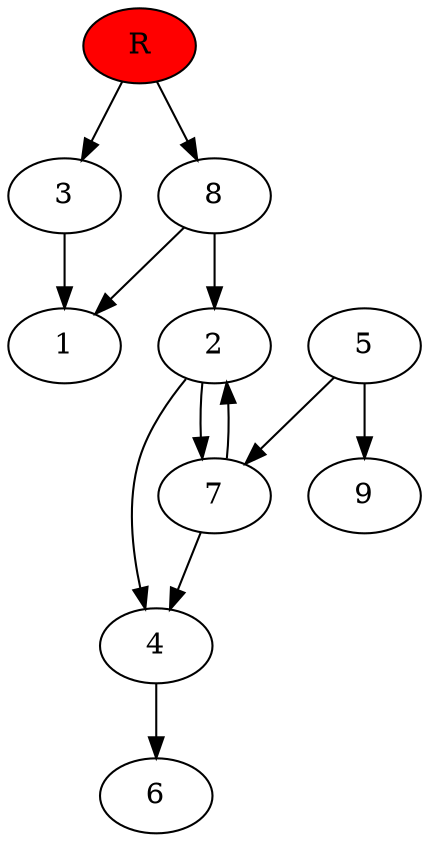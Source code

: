 digraph prb26685 {
	1
	2
	3
	4
	5
	6
	7
	8
	R [fillcolor="#ff0000" style=filled]
	2 -> 4
	2 -> 7
	3 -> 1
	4 -> 6
	5 -> 7
	5 -> 9
	7 -> 2
	7 -> 4
	8 -> 1
	8 -> 2
	R -> 3
	R -> 8
}
